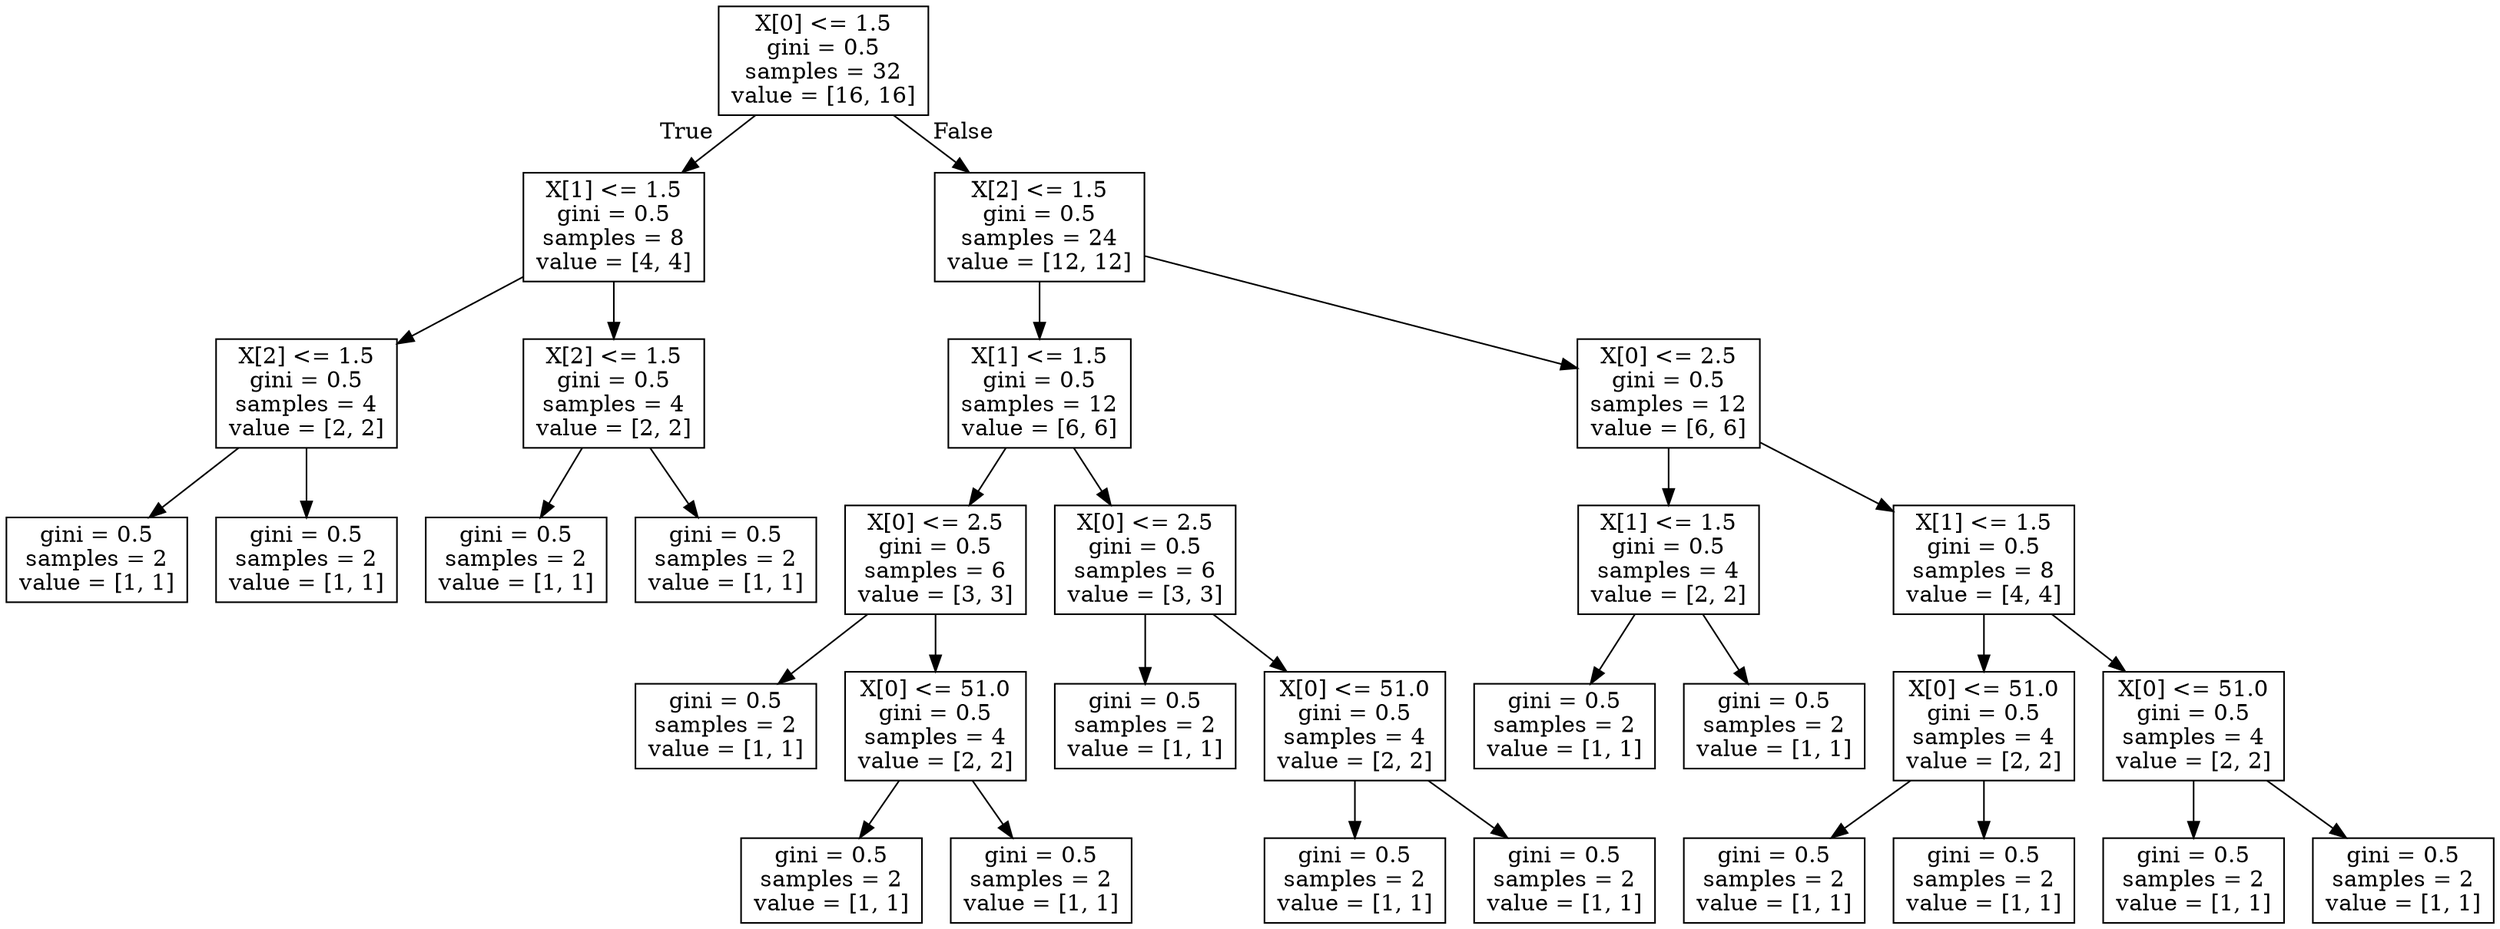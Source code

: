 digraph Tree {
node [shape=box] ;
0 [label="X[0] <= 1.5\ngini = 0.5\nsamples = 32\nvalue = [16, 16]"] ;
1 [label="X[1] <= 1.5\ngini = 0.5\nsamples = 8\nvalue = [4, 4]"] ;
0 -> 1 [labeldistance=2.5, labelangle=45, headlabel="True"] ;
2 [label="X[2] <= 1.5\ngini = 0.5\nsamples = 4\nvalue = [2, 2]"] ;
1 -> 2 ;
3 [label="gini = 0.5\nsamples = 2\nvalue = [1, 1]"] ;
2 -> 3 ;
4 [label="gini = 0.5\nsamples = 2\nvalue = [1, 1]"] ;
2 -> 4 ;
5 [label="X[2] <= 1.5\ngini = 0.5\nsamples = 4\nvalue = [2, 2]"] ;
1 -> 5 ;
6 [label="gini = 0.5\nsamples = 2\nvalue = [1, 1]"] ;
5 -> 6 ;
7 [label="gini = 0.5\nsamples = 2\nvalue = [1, 1]"] ;
5 -> 7 ;
8 [label="X[2] <= 1.5\ngini = 0.5\nsamples = 24\nvalue = [12, 12]"] ;
0 -> 8 [labeldistance=2.5, labelangle=-45, headlabel="False"] ;
9 [label="X[1] <= 1.5\ngini = 0.5\nsamples = 12\nvalue = [6, 6]"] ;
8 -> 9 ;
10 [label="X[0] <= 2.5\ngini = 0.5\nsamples = 6\nvalue = [3, 3]"] ;
9 -> 10 ;
11 [label="gini = 0.5\nsamples = 2\nvalue = [1, 1]"] ;
10 -> 11 ;
12 [label="X[0] <= 51.0\ngini = 0.5\nsamples = 4\nvalue = [2, 2]"] ;
10 -> 12 ;
13 [label="gini = 0.5\nsamples = 2\nvalue = [1, 1]"] ;
12 -> 13 ;
14 [label="gini = 0.5\nsamples = 2\nvalue = [1, 1]"] ;
12 -> 14 ;
15 [label="X[0] <= 2.5\ngini = 0.5\nsamples = 6\nvalue = [3, 3]"] ;
9 -> 15 ;
16 [label="gini = 0.5\nsamples = 2\nvalue = [1, 1]"] ;
15 -> 16 ;
17 [label="X[0] <= 51.0\ngini = 0.5\nsamples = 4\nvalue = [2, 2]"] ;
15 -> 17 ;
18 [label="gini = 0.5\nsamples = 2\nvalue = [1, 1]"] ;
17 -> 18 ;
19 [label="gini = 0.5\nsamples = 2\nvalue = [1, 1]"] ;
17 -> 19 ;
20 [label="X[0] <= 2.5\ngini = 0.5\nsamples = 12\nvalue = [6, 6]"] ;
8 -> 20 ;
21 [label="X[1] <= 1.5\ngini = 0.5\nsamples = 4\nvalue = [2, 2]"] ;
20 -> 21 ;
22 [label="gini = 0.5\nsamples = 2\nvalue = [1, 1]"] ;
21 -> 22 ;
23 [label="gini = 0.5\nsamples = 2\nvalue = [1, 1]"] ;
21 -> 23 ;
24 [label="X[1] <= 1.5\ngini = 0.5\nsamples = 8\nvalue = [4, 4]"] ;
20 -> 24 ;
25 [label="X[0] <= 51.0\ngini = 0.5\nsamples = 4\nvalue = [2, 2]"] ;
24 -> 25 ;
26 [label="gini = 0.5\nsamples = 2\nvalue = [1, 1]"] ;
25 -> 26 ;
27 [label="gini = 0.5\nsamples = 2\nvalue = [1, 1]"] ;
25 -> 27 ;
28 [label="X[0] <= 51.0\ngini = 0.5\nsamples = 4\nvalue = [2, 2]"] ;
24 -> 28 ;
29 [label="gini = 0.5\nsamples = 2\nvalue = [1, 1]"] ;
28 -> 29 ;
30 [label="gini = 0.5\nsamples = 2\nvalue = [1, 1]"] ;
28 -> 30 ;
}